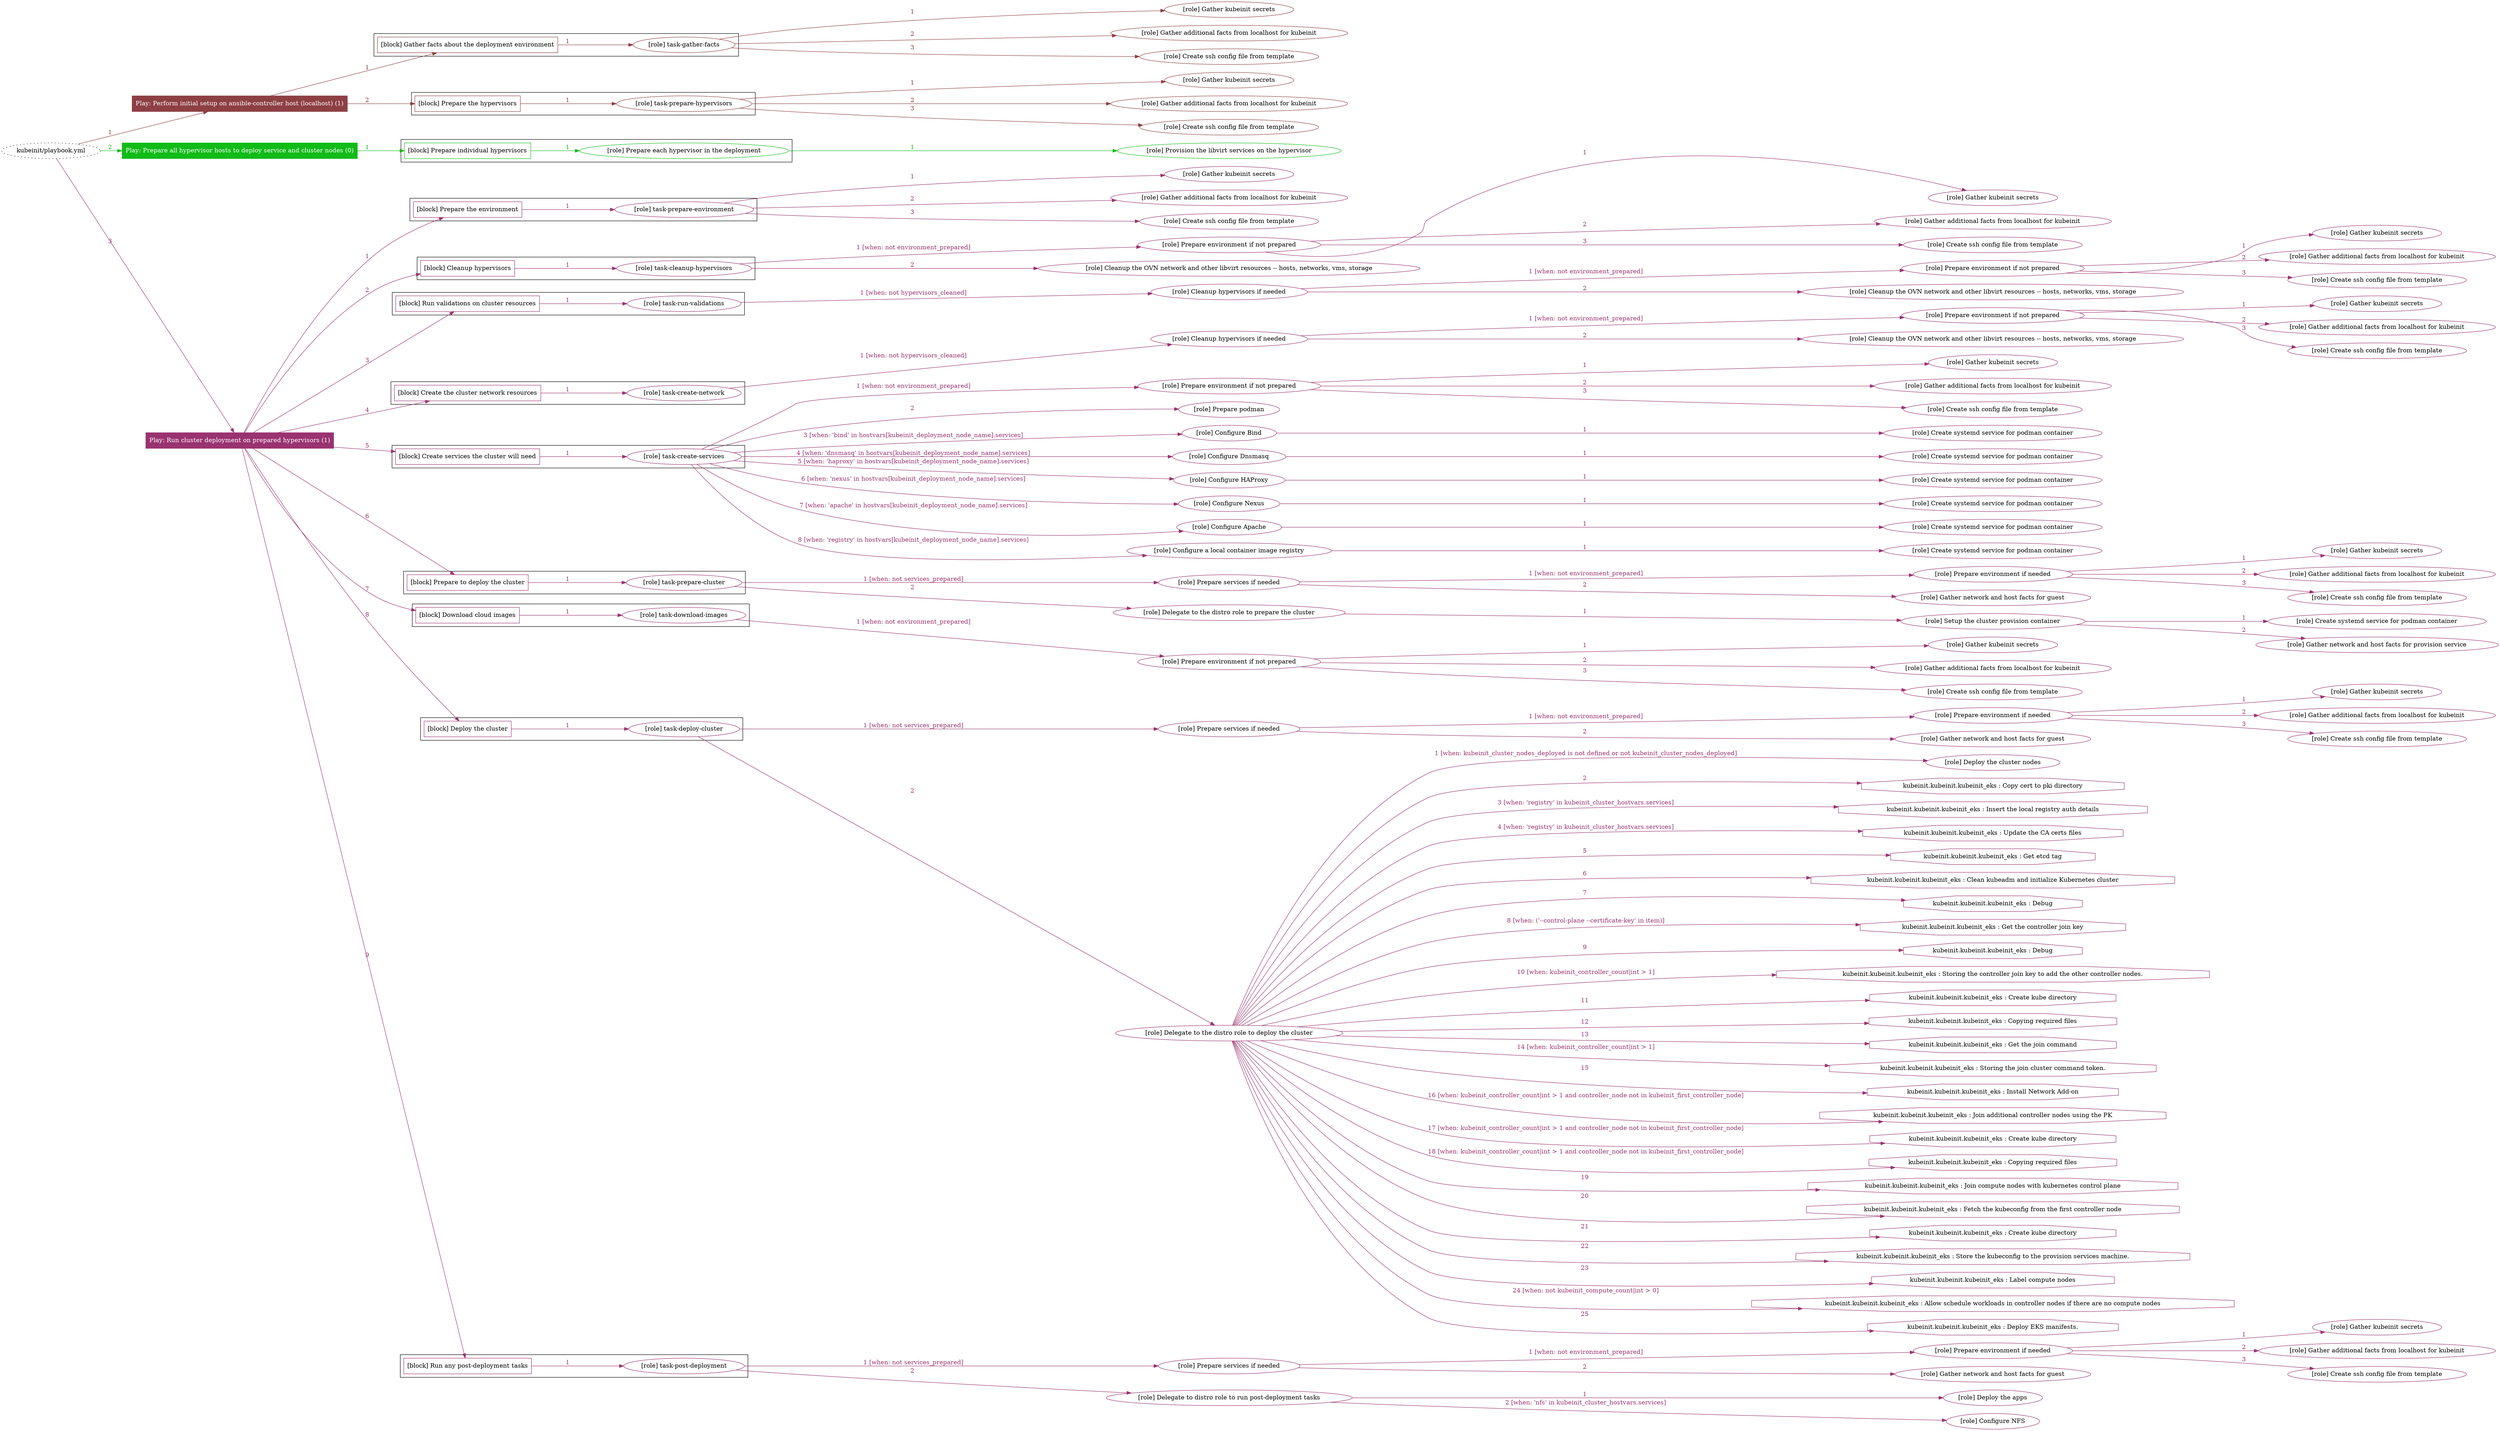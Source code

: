digraph {
	graph [concentrate=true ordering=in rankdir=LR ratio=fill]
	edge [esep=5 sep=10]
	"kubeinit/playbook.yml" [id=root_node style=dotted]
	play_8cebfc93 [label="Play: Perform initial setup on ansible-controller host (localhost) (1)" color="#8d3f44" fontcolor="#ffffff" id=play_8cebfc93 shape=box style=filled tooltip=localhost]
	"kubeinit/playbook.yml" -> play_8cebfc93 [label="1 " color="#8d3f44" fontcolor="#8d3f44" id=edge_aa79e322 labeltooltip="1 " tooltip="1 "]
	subgraph "Gather kubeinit secrets" {
		role_e3bf7529 [label="[role] Gather kubeinit secrets" color="#8d3f44" id=role_e3bf7529 tooltip="Gather kubeinit secrets"]
	}
	subgraph "Gather additional facts from localhost for kubeinit" {
		role_60014c57 [label="[role] Gather additional facts from localhost for kubeinit" color="#8d3f44" id=role_60014c57 tooltip="Gather additional facts from localhost for kubeinit"]
	}
	subgraph "Create ssh config file from template" {
		role_2c3c4700 [label="[role] Create ssh config file from template" color="#8d3f44" id=role_2c3c4700 tooltip="Create ssh config file from template"]
	}
	subgraph "task-gather-facts" {
		role_2f57fa19 [label="[role] task-gather-facts" color="#8d3f44" id=role_2f57fa19 tooltip="task-gather-facts"]
		role_2f57fa19 -> role_e3bf7529 [label="1 " color="#8d3f44" fontcolor="#8d3f44" id=edge_8267be0a labeltooltip="1 " tooltip="1 "]
		role_2f57fa19 -> role_60014c57 [label="2 " color="#8d3f44" fontcolor="#8d3f44" id=edge_135ddcb2 labeltooltip="2 " tooltip="2 "]
		role_2f57fa19 -> role_2c3c4700 [label="3 " color="#8d3f44" fontcolor="#8d3f44" id=edge_8e43863a labeltooltip="3 " tooltip="3 "]
	}
	subgraph "Gather kubeinit secrets" {
		role_c3082c94 [label="[role] Gather kubeinit secrets" color="#8d3f44" id=role_c3082c94 tooltip="Gather kubeinit secrets"]
	}
	subgraph "Gather additional facts from localhost for kubeinit" {
		role_d64b4142 [label="[role] Gather additional facts from localhost for kubeinit" color="#8d3f44" id=role_d64b4142 tooltip="Gather additional facts from localhost for kubeinit"]
	}
	subgraph "Create ssh config file from template" {
		role_13a70215 [label="[role] Create ssh config file from template" color="#8d3f44" id=role_13a70215 tooltip="Create ssh config file from template"]
	}
	subgraph "task-prepare-hypervisors" {
		role_03f5c6ba [label="[role] task-prepare-hypervisors" color="#8d3f44" id=role_03f5c6ba tooltip="task-prepare-hypervisors"]
		role_03f5c6ba -> role_c3082c94 [label="1 " color="#8d3f44" fontcolor="#8d3f44" id=edge_0d717cf4 labeltooltip="1 " tooltip="1 "]
		role_03f5c6ba -> role_d64b4142 [label="2 " color="#8d3f44" fontcolor="#8d3f44" id=edge_084cf6be labeltooltip="2 " tooltip="2 "]
		role_03f5c6ba -> role_13a70215 [label="3 " color="#8d3f44" fontcolor="#8d3f44" id=edge_8d3addf6 labeltooltip="3 " tooltip="3 "]
	}
	subgraph "Play: Perform initial setup on ansible-controller host (localhost) (1)" {
		play_8cebfc93 -> block_6317418c [label=1 color="#8d3f44" fontcolor="#8d3f44" id=edge_a8771442 labeltooltip=1 tooltip=1]
		subgraph cluster_block_6317418c {
			block_6317418c [label="[block] Gather facts about the deployment environment" color="#8d3f44" id=block_6317418c labeltooltip="Gather facts about the deployment environment" shape=box tooltip="Gather facts about the deployment environment"]
			block_6317418c -> role_2f57fa19 [label="1 " color="#8d3f44" fontcolor="#8d3f44" id=edge_1a4c782a labeltooltip="1 " tooltip="1 "]
		}
		play_8cebfc93 -> block_ea9783ad [label=2 color="#8d3f44" fontcolor="#8d3f44" id=edge_270676e0 labeltooltip=2 tooltip=2]
		subgraph cluster_block_ea9783ad {
			block_ea9783ad [label="[block] Prepare the hypervisors" color="#8d3f44" id=block_ea9783ad labeltooltip="Prepare the hypervisors" shape=box tooltip="Prepare the hypervisors"]
			block_ea9783ad -> role_03f5c6ba [label="1 " color="#8d3f44" fontcolor="#8d3f44" id=edge_f053d065 labeltooltip="1 " tooltip="1 "]
		}
	}
	play_1558cff3 [label="Play: Prepare all hypervisor hosts to deploy service and cluster nodes (0)" color="#11bb18" fontcolor="#ffffff" id=play_1558cff3 shape=box style=filled tooltip="Play: Prepare all hypervisor hosts to deploy service and cluster nodes (0)"]
	"kubeinit/playbook.yml" -> play_1558cff3 [label="2 " color="#11bb18" fontcolor="#11bb18" id=edge_329ee0ba labeltooltip="2 " tooltip="2 "]
	subgraph "Provision the libvirt services on the hypervisor" {
		role_809cd7a0 [label="[role] Provision the libvirt services on the hypervisor" color="#11bb18" id=role_809cd7a0 tooltip="Provision the libvirt services on the hypervisor"]
	}
	subgraph "Prepare each hypervisor in the deployment" {
		role_a2422d49 [label="[role] Prepare each hypervisor in the deployment" color="#11bb18" id=role_a2422d49 tooltip="Prepare each hypervisor in the deployment"]
		role_a2422d49 -> role_809cd7a0 [label="1 " color="#11bb18" fontcolor="#11bb18" id=edge_ac1c941e labeltooltip="1 " tooltip="1 "]
	}
	subgraph "Play: Prepare all hypervisor hosts to deploy service and cluster nodes (0)" {
		play_1558cff3 -> block_af47ed3b [label=1 color="#11bb18" fontcolor="#11bb18" id=edge_023d8774 labeltooltip=1 tooltip=1]
		subgraph cluster_block_af47ed3b {
			block_af47ed3b [label="[block] Prepare individual hypervisors" color="#11bb18" id=block_af47ed3b labeltooltip="Prepare individual hypervisors" shape=box tooltip="Prepare individual hypervisors"]
			block_af47ed3b -> role_a2422d49 [label="1 " color="#11bb18" fontcolor="#11bb18" id=edge_5cb3d322 labeltooltip="1 " tooltip="1 "]
		}
	}
	play_ca3a4fae [label="Play: Run cluster deployment on prepared hypervisors (1)" color="#993370" fontcolor="#ffffff" id=play_ca3a4fae shape=box style=filled tooltip=localhost]
	"kubeinit/playbook.yml" -> play_ca3a4fae [label="3 " color="#993370" fontcolor="#993370" id=edge_b7d9bd13 labeltooltip="3 " tooltip="3 "]
	subgraph "Gather kubeinit secrets" {
		role_aee1df80 [label="[role] Gather kubeinit secrets" color="#993370" id=role_aee1df80 tooltip="Gather kubeinit secrets"]
	}
	subgraph "Gather additional facts from localhost for kubeinit" {
		role_987db48f [label="[role] Gather additional facts from localhost for kubeinit" color="#993370" id=role_987db48f tooltip="Gather additional facts from localhost for kubeinit"]
	}
	subgraph "Create ssh config file from template" {
		role_94a50005 [label="[role] Create ssh config file from template" color="#993370" id=role_94a50005 tooltip="Create ssh config file from template"]
	}
	subgraph "task-prepare-environment" {
		role_8da2d528 [label="[role] task-prepare-environment" color="#993370" id=role_8da2d528 tooltip="task-prepare-environment"]
		role_8da2d528 -> role_aee1df80 [label="1 " color="#993370" fontcolor="#993370" id=edge_4acb41bd labeltooltip="1 " tooltip="1 "]
		role_8da2d528 -> role_987db48f [label="2 " color="#993370" fontcolor="#993370" id=edge_10b568ae labeltooltip="2 " tooltip="2 "]
		role_8da2d528 -> role_94a50005 [label="3 " color="#993370" fontcolor="#993370" id=edge_2f6a383f labeltooltip="3 " tooltip="3 "]
	}
	subgraph "Gather kubeinit secrets" {
		role_afd7071a [label="[role] Gather kubeinit secrets" color="#993370" id=role_afd7071a tooltip="Gather kubeinit secrets"]
	}
	subgraph "Gather additional facts from localhost for kubeinit" {
		role_2a96b747 [label="[role] Gather additional facts from localhost for kubeinit" color="#993370" id=role_2a96b747 tooltip="Gather additional facts from localhost for kubeinit"]
	}
	subgraph "Create ssh config file from template" {
		role_7fcf7acb [label="[role] Create ssh config file from template" color="#993370" id=role_7fcf7acb tooltip="Create ssh config file from template"]
	}
	subgraph "Prepare environment if not prepared" {
		role_d5dd5b91 [label="[role] Prepare environment if not prepared" color="#993370" id=role_d5dd5b91 tooltip="Prepare environment if not prepared"]
		role_d5dd5b91 -> role_afd7071a [label="1 " color="#993370" fontcolor="#993370" id=edge_736f36af labeltooltip="1 " tooltip="1 "]
		role_d5dd5b91 -> role_2a96b747 [label="2 " color="#993370" fontcolor="#993370" id=edge_0b4f4184 labeltooltip="2 " tooltip="2 "]
		role_d5dd5b91 -> role_7fcf7acb [label="3 " color="#993370" fontcolor="#993370" id=edge_7eed55aa labeltooltip="3 " tooltip="3 "]
	}
	subgraph "Cleanup the OVN network and other libvirt resources -- hosts, networks, vms, storage" {
		role_296eed2e [label="[role] Cleanup the OVN network and other libvirt resources -- hosts, networks, vms, storage" color="#993370" id=role_296eed2e tooltip="Cleanup the OVN network and other libvirt resources -- hosts, networks, vms, storage"]
	}
	subgraph "task-cleanup-hypervisors" {
		role_c8553c65 [label="[role] task-cleanup-hypervisors" color="#993370" id=role_c8553c65 tooltip="task-cleanup-hypervisors"]
		role_c8553c65 -> role_d5dd5b91 [label="1 [when: not environment_prepared]" color="#993370" fontcolor="#993370" id=edge_b9e3f77b labeltooltip="1 [when: not environment_prepared]" tooltip="1 [when: not environment_prepared]"]
		role_c8553c65 -> role_296eed2e [label="2 " color="#993370" fontcolor="#993370" id=edge_e978511b labeltooltip="2 " tooltip="2 "]
	}
	subgraph "Gather kubeinit secrets" {
		role_da525495 [label="[role] Gather kubeinit secrets" color="#993370" id=role_da525495 tooltip="Gather kubeinit secrets"]
	}
	subgraph "Gather additional facts from localhost for kubeinit" {
		role_53c24519 [label="[role] Gather additional facts from localhost for kubeinit" color="#993370" id=role_53c24519 tooltip="Gather additional facts from localhost for kubeinit"]
	}
	subgraph "Create ssh config file from template" {
		role_f3d4ebcb [label="[role] Create ssh config file from template" color="#993370" id=role_f3d4ebcb tooltip="Create ssh config file from template"]
	}
	subgraph "Prepare environment if not prepared" {
		role_1f218605 [label="[role] Prepare environment if not prepared" color="#993370" id=role_1f218605 tooltip="Prepare environment if not prepared"]
		role_1f218605 -> role_da525495 [label="1 " color="#993370" fontcolor="#993370" id=edge_2ea733ab labeltooltip="1 " tooltip="1 "]
		role_1f218605 -> role_53c24519 [label="2 " color="#993370" fontcolor="#993370" id=edge_a8b61d09 labeltooltip="2 " tooltip="2 "]
		role_1f218605 -> role_f3d4ebcb [label="3 " color="#993370" fontcolor="#993370" id=edge_86477821 labeltooltip="3 " tooltip="3 "]
	}
	subgraph "Cleanup the OVN network and other libvirt resources -- hosts, networks, vms, storage" {
		role_ec098cd9 [label="[role] Cleanup the OVN network and other libvirt resources -- hosts, networks, vms, storage" color="#993370" id=role_ec098cd9 tooltip="Cleanup the OVN network and other libvirt resources -- hosts, networks, vms, storage"]
	}
	subgraph "Cleanup hypervisors if needed" {
		role_e622773c [label="[role] Cleanup hypervisors if needed" color="#993370" id=role_e622773c tooltip="Cleanup hypervisors if needed"]
		role_e622773c -> role_1f218605 [label="1 [when: not environment_prepared]" color="#993370" fontcolor="#993370" id=edge_2c6145be labeltooltip="1 [when: not environment_prepared]" tooltip="1 [when: not environment_prepared]"]
		role_e622773c -> role_ec098cd9 [label="2 " color="#993370" fontcolor="#993370" id=edge_121cde86 labeltooltip="2 " tooltip="2 "]
	}
	subgraph "task-run-validations" {
		role_f85112ce [label="[role] task-run-validations" color="#993370" id=role_f85112ce tooltip="task-run-validations"]
		role_f85112ce -> role_e622773c [label="1 [when: not hypervisors_cleaned]" color="#993370" fontcolor="#993370" id=edge_e425b609 labeltooltip="1 [when: not hypervisors_cleaned]" tooltip="1 [when: not hypervisors_cleaned]"]
	}
	subgraph "Gather kubeinit secrets" {
		role_3931addf [label="[role] Gather kubeinit secrets" color="#993370" id=role_3931addf tooltip="Gather kubeinit secrets"]
	}
	subgraph "Gather additional facts from localhost for kubeinit" {
		role_092fdd24 [label="[role] Gather additional facts from localhost for kubeinit" color="#993370" id=role_092fdd24 tooltip="Gather additional facts from localhost for kubeinit"]
	}
	subgraph "Create ssh config file from template" {
		role_be37cce1 [label="[role] Create ssh config file from template" color="#993370" id=role_be37cce1 tooltip="Create ssh config file from template"]
	}
	subgraph "Prepare environment if not prepared" {
		role_22ff312d [label="[role] Prepare environment if not prepared" color="#993370" id=role_22ff312d tooltip="Prepare environment if not prepared"]
		role_22ff312d -> role_3931addf [label="1 " color="#993370" fontcolor="#993370" id=edge_00c6a42f labeltooltip="1 " tooltip="1 "]
		role_22ff312d -> role_092fdd24 [label="2 " color="#993370" fontcolor="#993370" id=edge_b0abb494 labeltooltip="2 " tooltip="2 "]
		role_22ff312d -> role_be37cce1 [label="3 " color="#993370" fontcolor="#993370" id=edge_33f9b247 labeltooltip="3 " tooltip="3 "]
	}
	subgraph "Cleanup the OVN network and other libvirt resources -- hosts, networks, vms, storage" {
		role_1e765ee2 [label="[role] Cleanup the OVN network and other libvirt resources -- hosts, networks, vms, storage" color="#993370" id=role_1e765ee2 tooltip="Cleanup the OVN network and other libvirt resources -- hosts, networks, vms, storage"]
	}
	subgraph "Cleanup hypervisors if needed" {
		role_ee4e948d [label="[role] Cleanup hypervisors if needed" color="#993370" id=role_ee4e948d tooltip="Cleanup hypervisors if needed"]
		role_ee4e948d -> role_22ff312d [label="1 [when: not environment_prepared]" color="#993370" fontcolor="#993370" id=edge_9c14484f labeltooltip="1 [when: not environment_prepared]" tooltip="1 [when: not environment_prepared]"]
		role_ee4e948d -> role_1e765ee2 [label="2 " color="#993370" fontcolor="#993370" id=edge_66d8ff3d labeltooltip="2 " tooltip="2 "]
	}
	subgraph "task-create-network" {
		role_84ca08f1 [label="[role] task-create-network" color="#993370" id=role_84ca08f1 tooltip="task-create-network"]
		role_84ca08f1 -> role_ee4e948d [label="1 [when: not hypervisors_cleaned]" color="#993370" fontcolor="#993370" id=edge_7818bf88 labeltooltip="1 [when: not hypervisors_cleaned]" tooltip="1 [when: not hypervisors_cleaned]"]
	}
	subgraph "Gather kubeinit secrets" {
		role_55ad8f3c [label="[role] Gather kubeinit secrets" color="#993370" id=role_55ad8f3c tooltip="Gather kubeinit secrets"]
	}
	subgraph "Gather additional facts from localhost for kubeinit" {
		role_11c01391 [label="[role] Gather additional facts from localhost for kubeinit" color="#993370" id=role_11c01391 tooltip="Gather additional facts from localhost for kubeinit"]
	}
	subgraph "Create ssh config file from template" {
		role_f8635c36 [label="[role] Create ssh config file from template" color="#993370" id=role_f8635c36 tooltip="Create ssh config file from template"]
	}
	subgraph "Prepare environment if not prepared" {
		role_f96fbc0c [label="[role] Prepare environment if not prepared" color="#993370" id=role_f96fbc0c tooltip="Prepare environment if not prepared"]
		role_f96fbc0c -> role_55ad8f3c [label="1 " color="#993370" fontcolor="#993370" id=edge_b882d327 labeltooltip="1 " tooltip="1 "]
		role_f96fbc0c -> role_11c01391 [label="2 " color="#993370" fontcolor="#993370" id=edge_fce55408 labeltooltip="2 " tooltip="2 "]
		role_f96fbc0c -> role_f8635c36 [label="3 " color="#993370" fontcolor="#993370" id=edge_6a56fa36 labeltooltip="3 " tooltip="3 "]
	}
	subgraph "Prepare podman" {
		role_b677f35c [label="[role] Prepare podman" color="#993370" id=role_b677f35c tooltip="Prepare podman"]
	}
	subgraph "Create systemd service for podman container" {
		role_a80cb564 [label="[role] Create systemd service for podman container" color="#993370" id=role_a80cb564 tooltip="Create systemd service for podman container"]
	}
	subgraph "Configure Bind" {
		role_c5117d89 [label="[role] Configure Bind" color="#993370" id=role_c5117d89 tooltip="Configure Bind"]
		role_c5117d89 -> role_a80cb564 [label="1 " color="#993370" fontcolor="#993370" id=edge_f3dd0824 labeltooltip="1 " tooltip="1 "]
	}
	subgraph "Create systemd service for podman container" {
		role_cf936ce7 [label="[role] Create systemd service for podman container" color="#993370" id=role_cf936ce7 tooltip="Create systemd service for podman container"]
	}
	subgraph "Configure Dnsmasq" {
		role_219e9818 [label="[role] Configure Dnsmasq" color="#993370" id=role_219e9818 tooltip="Configure Dnsmasq"]
		role_219e9818 -> role_cf936ce7 [label="1 " color="#993370" fontcolor="#993370" id=edge_39cea2ec labeltooltip="1 " tooltip="1 "]
	}
	subgraph "Create systemd service for podman container" {
		role_2aa036b1 [label="[role] Create systemd service for podman container" color="#993370" id=role_2aa036b1 tooltip="Create systemd service for podman container"]
	}
	subgraph "Configure HAProxy" {
		role_82bb5b60 [label="[role] Configure HAProxy" color="#993370" id=role_82bb5b60 tooltip="Configure HAProxy"]
		role_82bb5b60 -> role_2aa036b1 [label="1 " color="#993370" fontcolor="#993370" id=edge_d3c9501f labeltooltip="1 " tooltip="1 "]
	}
	subgraph "Create systemd service for podman container" {
		role_57599f62 [label="[role] Create systemd service for podman container" color="#993370" id=role_57599f62 tooltip="Create systemd service for podman container"]
	}
	subgraph "Configure Nexus" {
		role_4b782ecb [label="[role] Configure Nexus" color="#993370" id=role_4b782ecb tooltip="Configure Nexus"]
		role_4b782ecb -> role_57599f62 [label="1 " color="#993370" fontcolor="#993370" id=edge_431563b1 labeltooltip="1 " tooltip="1 "]
	}
	subgraph "Create systemd service for podman container" {
		role_68c6ad78 [label="[role] Create systemd service for podman container" color="#993370" id=role_68c6ad78 tooltip="Create systemd service for podman container"]
	}
	subgraph "Configure Apache" {
		role_22b0b03e [label="[role] Configure Apache" color="#993370" id=role_22b0b03e tooltip="Configure Apache"]
		role_22b0b03e -> role_68c6ad78 [label="1 " color="#993370" fontcolor="#993370" id=edge_10212b5c labeltooltip="1 " tooltip="1 "]
	}
	subgraph "Create systemd service for podman container" {
		role_ba527d8c [label="[role] Create systemd service for podman container" color="#993370" id=role_ba527d8c tooltip="Create systemd service for podman container"]
	}
	subgraph "Configure a local container image registry" {
		role_1d52eeb3 [label="[role] Configure a local container image registry" color="#993370" id=role_1d52eeb3 tooltip="Configure a local container image registry"]
		role_1d52eeb3 -> role_ba527d8c [label="1 " color="#993370" fontcolor="#993370" id=edge_4a0c02ec labeltooltip="1 " tooltip="1 "]
	}
	subgraph "task-create-services" {
		role_f68dff9f [label="[role] task-create-services" color="#993370" id=role_f68dff9f tooltip="task-create-services"]
		role_f68dff9f -> role_f96fbc0c [label="1 [when: not environment_prepared]" color="#993370" fontcolor="#993370" id=edge_e7f153c4 labeltooltip="1 [when: not environment_prepared]" tooltip="1 [when: not environment_prepared]"]
		role_f68dff9f -> role_b677f35c [label="2 " color="#993370" fontcolor="#993370" id=edge_d178d294 labeltooltip="2 " tooltip="2 "]
		role_f68dff9f -> role_c5117d89 [label="3 [when: 'bind' in hostvars[kubeinit_deployment_node_name].services]" color="#993370" fontcolor="#993370" id=edge_980f13b4 labeltooltip="3 [when: 'bind' in hostvars[kubeinit_deployment_node_name].services]" tooltip="3 [when: 'bind' in hostvars[kubeinit_deployment_node_name].services]"]
		role_f68dff9f -> role_219e9818 [label="4 [when: 'dnsmasq' in hostvars[kubeinit_deployment_node_name].services]" color="#993370" fontcolor="#993370" id=edge_a0afcb05 labeltooltip="4 [when: 'dnsmasq' in hostvars[kubeinit_deployment_node_name].services]" tooltip="4 [when: 'dnsmasq' in hostvars[kubeinit_deployment_node_name].services]"]
		role_f68dff9f -> role_82bb5b60 [label="5 [when: 'haproxy' in hostvars[kubeinit_deployment_node_name].services]" color="#993370" fontcolor="#993370" id=edge_d6d412e8 labeltooltip="5 [when: 'haproxy' in hostvars[kubeinit_deployment_node_name].services]" tooltip="5 [when: 'haproxy' in hostvars[kubeinit_deployment_node_name].services]"]
		role_f68dff9f -> role_4b782ecb [label="6 [when: 'nexus' in hostvars[kubeinit_deployment_node_name].services]" color="#993370" fontcolor="#993370" id=edge_7358e6ae labeltooltip="6 [when: 'nexus' in hostvars[kubeinit_deployment_node_name].services]" tooltip="6 [when: 'nexus' in hostvars[kubeinit_deployment_node_name].services]"]
		role_f68dff9f -> role_22b0b03e [label="7 [when: 'apache' in hostvars[kubeinit_deployment_node_name].services]" color="#993370" fontcolor="#993370" id=edge_a063ec4a labeltooltip="7 [when: 'apache' in hostvars[kubeinit_deployment_node_name].services]" tooltip="7 [when: 'apache' in hostvars[kubeinit_deployment_node_name].services]"]
		role_f68dff9f -> role_1d52eeb3 [label="8 [when: 'registry' in hostvars[kubeinit_deployment_node_name].services]" color="#993370" fontcolor="#993370" id=edge_2a78fe08 labeltooltip="8 [when: 'registry' in hostvars[kubeinit_deployment_node_name].services]" tooltip="8 [when: 'registry' in hostvars[kubeinit_deployment_node_name].services]"]
	}
	subgraph "Gather kubeinit secrets" {
		role_957e02a5 [label="[role] Gather kubeinit secrets" color="#993370" id=role_957e02a5 tooltip="Gather kubeinit secrets"]
	}
	subgraph "Gather additional facts from localhost for kubeinit" {
		role_bdec1c51 [label="[role] Gather additional facts from localhost for kubeinit" color="#993370" id=role_bdec1c51 tooltip="Gather additional facts from localhost for kubeinit"]
	}
	subgraph "Create ssh config file from template" {
		role_e684ea94 [label="[role] Create ssh config file from template" color="#993370" id=role_e684ea94 tooltip="Create ssh config file from template"]
	}
	subgraph "Prepare environment if needed" {
		role_6b3a747b [label="[role] Prepare environment if needed" color="#993370" id=role_6b3a747b tooltip="Prepare environment if needed"]
		role_6b3a747b -> role_957e02a5 [label="1 " color="#993370" fontcolor="#993370" id=edge_22c7320b labeltooltip="1 " tooltip="1 "]
		role_6b3a747b -> role_bdec1c51 [label="2 " color="#993370" fontcolor="#993370" id=edge_e860c323 labeltooltip="2 " tooltip="2 "]
		role_6b3a747b -> role_e684ea94 [label="3 " color="#993370" fontcolor="#993370" id=edge_248a93de labeltooltip="3 " tooltip="3 "]
	}
	subgraph "Gather network and host facts for guest" {
		role_5e395274 [label="[role] Gather network and host facts for guest" color="#993370" id=role_5e395274 tooltip="Gather network and host facts for guest"]
	}
	subgraph "Prepare services if needed" {
		role_87eb1960 [label="[role] Prepare services if needed" color="#993370" id=role_87eb1960 tooltip="Prepare services if needed"]
		role_87eb1960 -> role_6b3a747b [label="1 [when: not environment_prepared]" color="#993370" fontcolor="#993370" id=edge_9d1750ea labeltooltip="1 [when: not environment_prepared]" tooltip="1 [when: not environment_prepared]"]
		role_87eb1960 -> role_5e395274 [label="2 " color="#993370" fontcolor="#993370" id=edge_f896e7c0 labeltooltip="2 " tooltip="2 "]
	}
	subgraph "Create systemd service for podman container" {
		role_d2b2a06f [label="[role] Create systemd service for podman container" color="#993370" id=role_d2b2a06f tooltip="Create systemd service for podman container"]
	}
	subgraph "Gather network and host facts for provision service" {
		role_1635ba26 [label="[role] Gather network and host facts for provision service" color="#993370" id=role_1635ba26 tooltip="Gather network and host facts for provision service"]
	}
	subgraph "Setup the cluster provision container" {
		role_50e2e200 [label="[role] Setup the cluster provision container" color="#993370" id=role_50e2e200 tooltip="Setup the cluster provision container"]
		role_50e2e200 -> role_d2b2a06f [label="1 " color="#993370" fontcolor="#993370" id=edge_4223c810 labeltooltip="1 " tooltip="1 "]
		role_50e2e200 -> role_1635ba26 [label="2 " color="#993370" fontcolor="#993370" id=edge_31bf306d labeltooltip="2 " tooltip="2 "]
	}
	subgraph "Delegate to the distro role to prepare the cluster" {
		role_90c3dc6d [label="[role] Delegate to the distro role to prepare the cluster" color="#993370" id=role_90c3dc6d tooltip="Delegate to the distro role to prepare the cluster"]
		role_90c3dc6d -> role_50e2e200 [label="1 " color="#993370" fontcolor="#993370" id=edge_ad53765e labeltooltip="1 " tooltip="1 "]
	}
	subgraph "task-prepare-cluster" {
		role_d062f47e [label="[role] task-prepare-cluster" color="#993370" id=role_d062f47e tooltip="task-prepare-cluster"]
		role_d062f47e -> role_87eb1960 [label="1 [when: not services_prepared]" color="#993370" fontcolor="#993370" id=edge_2aa281aa labeltooltip="1 [when: not services_prepared]" tooltip="1 [when: not services_prepared]"]
		role_d062f47e -> role_90c3dc6d [label="2 " color="#993370" fontcolor="#993370" id=edge_c6f5e6ff labeltooltip="2 " tooltip="2 "]
	}
	subgraph "Gather kubeinit secrets" {
		role_7bfafc78 [label="[role] Gather kubeinit secrets" color="#993370" id=role_7bfafc78 tooltip="Gather kubeinit secrets"]
	}
	subgraph "Gather additional facts from localhost for kubeinit" {
		role_b0e4b854 [label="[role] Gather additional facts from localhost for kubeinit" color="#993370" id=role_b0e4b854 tooltip="Gather additional facts from localhost for kubeinit"]
	}
	subgraph "Create ssh config file from template" {
		role_820cc997 [label="[role] Create ssh config file from template" color="#993370" id=role_820cc997 tooltip="Create ssh config file from template"]
	}
	subgraph "Prepare environment if not prepared" {
		role_039cec8e [label="[role] Prepare environment if not prepared" color="#993370" id=role_039cec8e tooltip="Prepare environment if not prepared"]
		role_039cec8e -> role_7bfafc78 [label="1 " color="#993370" fontcolor="#993370" id=edge_f2de6ba4 labeltooltip="1 " tooltip="1 "]
		role_039cec8e -> role_b0e4b854 [label="2 " color="#993370" fontcolor="#993370" id=edge_b2b76c05 labeltooltip="2 " tooltip="2 "]
		role_039cec8e -> role_820cc997 [label="3 " color="#993370" fontcolor="#993370" id=edge_6718c4e0 labeltooltip="3 " tooltip="3 "]
	}
	subgraph "task-download-images" {
		role_c851b805 [label="[role] task-download-images" color="#993370" id=role_c851b805 tooltip="task-download-images"]
		role_c851b805 -> role_039cec8e [label="1 [when: not environment_prepared]" color="#993370" fontcolor="#993370" id=edge_d1a2d692 labeltooltip="1 [when: not environment_prepared]" tooltip="1 [when: not environment_prepared]"]
	}
	subgraph "Gather kubeinit secrets" {
		role_de90847d [label="[role] Gather kubeinit secrets" color="#993370" id=role_de90847d tooltip="Gather kubeinit secrets"]
	}
	subgraph "Gather additional facts from localhost for kubeinit" {
		role_7bc2f3e2 [label="[role] Gather additional facts from localhost for kubeinit" color="#993370" id=role_7bc2f3e2 tooltip="Gather additional facts from localhost for kubeinit"]
	}
	subgraph "Create ssh config file from template" {
		role_ab2fab8e [label="[role] Create ssh config file from template" color="#993370" id=role_ab2fab8e tooltip="Create ssh config file from template"]
	}
	subgraph "Prepare environment if needed" {
		role_0e49eb13 [label="[role] Prepare environment if needed" color="#993370" id=role_0e49eb13 tooltip="Prepare environment if needed"]
		role_0e49eb13 -> role_de90847d [label="1 " color="#993370" fontcolor="#993370" id=edge_13aa144b labeltooltip="1 " tooltip="1 "]
		role_0e49eb13 -> role_7bc2f3e2 [label="2 " color="#993370" fontcolor="#993370" id=edge_5689ef5f labeltooltip="2 " tooltip="2 "]
		role_0e49eb13 -> role_ab2fab8e [label="3 " color="#993370" fontcolor="#993370" id=edge_15b10a34 labeltooltip="3 " tooltip="3 "]
	}
	subgraph "Gather network and host facts for guest" {
		role_1f55fe9c [label="[role] Gather network and host facts for guest" color="#993370" id=role_1f55fe9c tooltip="Gather network and host facts for guest"]
	}
	subgraph "Prepare services if needed" {
		role_a3546c1e [label="[role] Prepare services if needed" color="#993370" id=role_a3546c1e tooltip="Prepare services if needed"]
		role_a3546c1e -> role_0e49eb13 [label="1 [when: not environment_prepared]" color="#993370" fontcolor="#993370" id=edge_d989b17d labeltooltip="1 [when: not environment_prepared]" tooltip="1 [when: not environment_prepared]"]
		role_a3546c1e -> role_1f55fe9c [label="2 " color="#993370" fontcolor="#993370" id=edge_ff2171bf labeltooltip="2 " tooltip="2 "]
	}
	subgraph "Deploy the cluster nodes" {
		role_b8b71431 [label="[role] Deploy the cluster nodes" color="#993370" id=role_b8b71431 tooltip="Deploy the cluster nodes"]
	}
	subgraph "Delegate to the distro role to deploy the cluster" {
		role_a7d942d5 [label="[role] Delegate to the distro role to deploy the cluster" color="#993370" id=role_a7d942d5 tooltip="Delegate to the distro role to deploy the cluster"]
		role_a7d942d5 -> role_b8b71431 [label="1 [when: kubeinit_cluster_nodes_deployed is not defined or not kubeinit_cluster_nodes_deployed]" color="#993370" fontcolor="#993370" id=edge_0f6f17cf labeltooltip="1 [when: kubeinit_cluster_nodes_deployed is not defined or not kubeinit_cluster_nodes_deployed]" tooltip="1 [when: kubeinit_cluster_nodes_deployed is not defined or not kubeinit_cluster_nodes_deployed]"]
		task_ad0e515d [label="kubeinit.kubeinit.kubeinit_eks : Copy cert to pki directory" color="#993370" id=task_ad0e515d shape=octagon tooltip="kubeinit.kubeinit.kubeinit_eks : Copy cert to pki directory"]
		role_a7d942d5 -> task_ad0e515d [label="2 " color="#993370" fontcolor="#993370" id=edge_cbad35c2 labeltooltip="2 " tooltip="2 "]
		task_a823a052 [label="kubeinit.kubeinit.kubeinit_eks : Insert the local registry auth details" color="#993370" id=task_a823a052 shape=octagon tooltip="kubeinit.kubeinit.kubeinit_eks : Insert the local registry auth details"]
		role_a7d942d5 -> task_a823a052 [label="3 [when: 'registry' in kubeinit_cluster_hostvars.services]" color="#993370" fontcolor="#993370" id=edge_60a5952b labeltooltip="3 [when: 'registry' in kubeinit_cluster_hostvars.services]" tooltip="3 [when: 'registry' in kubeinit_cluster_hostvars.services]"]
		task_cf5db8d9 [label="kubeinit.kubeinit.kubeinit_eks : Update the CA certs files" color="#993370" id=task_cf5db8d9 shape=octagon tooltip="kubeinit.kubeinit.kubeinit_eks : Update the CA certs files"]
		role_a7d942d5 -> task_cf5db8d9 [label="4 [when: 'registry' in kubeinit_cluster_hostvars.services]" color="#993370" fontcolor="#993370" id=edge_c0367dc9 labeltooltip="4 [when: 'registry' in kubeinit_cluster_hostvars.services]" tooltip="4 [when: 'registry' in kubeinit_cluster_hostvars.services]"]
		task_f0ececa2 [label="kubeinit.kubeinit.kubeinit_eks : Get etcd tag" color="#993370" id=task_f0ececa2 shape=octagon tooltip="kubeinit.kubeinit.kubeinit_eks : Get etcd tag"]
		role_a7d942d5 -> task_f0ececa2 [label="5 " color="#993370" fontcolor="#993370" id=edge_e6d4b7d8 labeltooltip="5 " tooltip="5 "]
		task_f1566d5b [label="kubeinit.kubeinit.kubeinit_eks : Clean kubeadm and initialize Kubernetes cluster" color="#993370" id=task_f1566d5b shape=octagon tooltip="kubeinit.kubeinit.kubeinit_eks : Clean kubeadm and initialize Kubernetes cluster"]
		role_a7d942d5 -> task_f1566d5b [label="6 " color="#993370" fontcolor="#993370" id=edge_d5afbb71 labeltooltip="6 " tooltip="6 "]
		task_6a6101bd [label="kubeinit.kubeinit.kubeinit_eks : Debug" color="#993370" id=task_6a6101bd shape=octagon tooltip="kubeinit.kubeinit.kubeinit_eks : Debug"]
		role_a7d942d5 -> task_6a6101bd [label="7 " color="#993370" fontcolor="#993370" id=edge_0d83578f labeltooltip="7 " tooltip="7 "]
		task_e6b8cc07 [label="kubeinit.kubeinit.kubeinit_eks : Get the controller join key" color="#993370" id=task_e6b8cc07 shape=octagon tooltip="kubeinit.kubeinit.kubeinit_eks : Get the controller join key"]
		role_a7d942d5 -> task_e6b8cc07 [label="8 [when: ('--control-plane --certificate-key' in item)]" color="#993370" fontcolor="#993370" id=edge_88f988cd labeltooltip="8 [when: ('--control-plane --certificate-key' in item)]" tooltip="8 [when: ('--control-plane --certificate-key' in item)]"]
		task_76da3f7c [label="kubeinit.kubeinit.kubeinit_eks : Debug" color="#993370" id=task_76da3f7c shape=octagon tooltip="kubeinit.kubeinit.kubeinit_eks : Debug"]
		role_a7d942d5 -> task_76da3f7c [label="9 " color="#993370" fontcolor="#993370" id=edge_2d29118a labeltooltip="9 " tooltip="9 "]
		task_f2e601f5 [label="kubeinit.kubeinit.kubeinit_eks : Storing the controller join key to add the other controller nodes." color="#993370" id=task_f2e601f5 shape=octagon tooltip="kubeinit.kubeinit.kubeinit_eks : Storing the controller join key to add the other controller nodes."]
		role_a7d942d5 -> task_f2e601f5 [label="10 [when: kubeinit_controller_count|int > 1]" color="#993370" fontcolor="#993370" id=edge_d82083e1 labeltooltip="10 [when: kubeinit_controller_count|int > 1]" tooltip="10 [when: kubeinit_controller_count|int > 1]"]
		task_959398d3 [label="kubeinit.kubeinit.kubeinit_eks : Create kube directory" color="#993370" id=task_959398d3 shape=octagon tooltip="kubeinit.kubeinit.kubeinit_eks : Create kube directory"]
		role_a7d942d5 -> task_959398d3 [label="11 " color="#993370" fontcolor="#993370" id=edge_33245b54 labeltooltip="11 " tooltip="11 "]
		task_fa4e1fa8 [label="kubeinit.kubeinit.kubeinit_eks : Copying required files" color="#993370" id=task_fa4e1fa8 shape=octagon tooltip="kubeinit.kubeinit.kubeinit_eks : Copying required files"]
		role_a7d942d5 -> task_fa4e1fa8 [label="12 " color="#993370" fontcolor="#993370" id=edge_39f9b4e1 labeltooltip="12 " tooltip="12 "]
		task_5ff431f0 [label="kubeinit.kubeinit.kubeinit_eks : Get the join command" color="#993370" id=task_5ff431f0 shape=octagon tooltip="kubeinit.kubeinit.kubeinit_eks : Get the join command"]
		role_a7d942d5 -> task_5ff431f0 [label="13 " color="#993370" fontcolor="#993370" id=edge_175e425b labeltooltip="13 " tooltip="13 "]
		task_9186484c [label="kubeinit.kubeinit.kubeinit_eks : Storing the join cluster command token." color="#993370" id=task_9186484c shape=octagon tooltip="kubeinit.kubeinit.kubeinit_eks : Storing the join cluster command token."]
		role_a7d942d5 -> task_9186484c [label="14 [when: kubeinit_controller_count|int > 1]" color="#993370" fontcolor="#993370" id=edge_592e5005 labeltooltip="14 [when: kubeinit_controller_count|int > 1]" tooltip="14 [when: kubeinit_controller_count|int > 1]"]
		task_a99ff6f2 [label="kubeinit.kubeinit.kubeinit_eks : Install Network Add-on" color="#993370" id=task_a99ff6f2 shape=octagon tooltip="kubeinit.kubeinit.kubeinit_eks : Install Network Add-on"]
		role_a7d942d5 -> task_a99ff6f2 [label="15 " color="#993370" fontcolor="#993370" id=edge_0033157d labeltooltip="15 " tooltip="15 "]
		task_d693075b [label="kubeinit.kubeinit.kubeinit_eks : Join additional controller nodes using the PK" color="#993370" id=task_d693075b shape=octagon tooltip="kubeinit.kubeinit.kubeinit_eks : Join additional controller nodes using the PK"]
		role_a7d942d5 -> task_d693075b [label="16 [when: kubeinit_controller_count|int > 1 and controller_node not in kubeinit_first_controller_node]" color="#993370" fontcolor="#993370" id=edge_cf5b8868 labeltooltip="16 [when: kubeinit_controller_count|int > 1 and controller_node not in kubeinit_first_controller_node]" tooltip="16 [when: kubeinit_controller_count|int > 1 and controller_node not in kubeinit_first_controller_node]"]
		task_b2598337 [label="kubeinit.kubeinit.kubeinit_eks : Create kube directory" color="#993370" id=task_b2598337 shape=octagon tooltip="kubeinit.kubeinit.kubeinit_eks : Create kube directory"]
		role_a7d942d5 -> task_b2598337 [label="17 [when: kubeinit_controller_count|int > 1 and controller_node not in kubeinit_first_controller_node]" color="#993370" fontcolor="#993370" id=edge_0d27b557 labeltooltip="17 [when: kubeinit_controller_count|int > 1 and controller_node not in kubeinit_first_controller_node]" tooltip="17 [when: kubeinit_controller_count|int > 1 and controller_node not in kubeinit_first_controller_node]"]
		task_6a6d468a [label="kubeinit.kubeinit.kubeinit_eks : Copying required files" color="#993370" id=task_6a6d468a shape=octagon tooltip="kubeinit.kubeinit.kubeinit_eks : Copying required files"]
		role_a7d942d5 -> task_6a6d468a [label="18 [when: kubeinit_controller_count|int > 1 and controller_node not in kubeinit_first_controller_node]" color="#993370" fontcolor="#993370" id=edge_2722950f labeltooltip="18 [when: kubeinit_controller_count|int > 1 and controller_node not in kubeinit_first_controller_node]" tooltip="18 [when: kubeinit_controller_count|int > 1 and controller_node not in kubeinit_first_controller_node]"]
		task_2ff9a10b [label="kubeinit.kubeinit.kubeinit_eks : Join compute nodes with kubernetes control plane" color="#993370" id=task_2ff9a10b shape=octagon tooltip="kubeinit.kubeinit.kubeinit_eks : Join compute nodes with kubernetes control plane"]
		role_a7d942d5 -> task_2ff9a10b [label="19 " color="#993370" fontcolor="#993370" id=edge_6534f109 labeltooltip="19 " tooltip="19 "]
		task_21e77d79 [label="kubeinit.kubeinit.kubeinit_eks : Fetch the kubeconfig from the first controller node" color="#993370" id=task_21e77d79 shape=octagon tooltip="kubeinit.kubeinit.kubeinit_eks : Fetch the kubeconfig from the first controller node"]
		role_a7d942d5 -> task_21e77d79 [label="20 " color="#993370" fontcolor="#993370" id=edge_72b91351 labeltooltip="20 " tooltip="20 "]
		task_014541e2 [label="kubeinit.kubeinit.kubeinit_eks : Create kube directory" color="#993370" id=task_014541e2 shape=octagon tooltip="kubeinit.kubeinit.kubeinit_eks : Create kube directory"]
		role_a7d942d5 -> task_014541e2 [label="21 " color="#993370" fontcolor="#993370" id=edge_91c03f81 labeltooltip="21 " tooltip="21 "]
		task_c8838a3e [label="kubeinit.kubeinit.kubeinit_eks : Store the kubeconfig to the provision services machine." color="#993370" id=task_c8838a3e shape=octagon tooltip="kubeinit.kubeinit.kubeinit_eks : Store the kubeconfig to the provision services machine."]
		role_a7d942d5 -> task_c8838a3e [label="22 " color="#993370" fontcolor="#993370" id=edge_c99e5a6b labeltooltip="22 " tooltip="22 "]
		task_df56d9e0 [label="kubeinit.kubeinit.kubeinit_eks : Label compute nodes" color="#993370" id=task_df56d9e0 shape=octagon tooltip="kubeinit.kubeinit.kubeinit_eks : Label compute nodes"]
		role_a7d942d5 -> task_df56d9e0 [label="23 " color="#993370" fontcolor="#993370" id=edge_24db490e labeltooltip="23 " tooltip="23 "]
		task_a1a5a039 [label="kubeinit.kubeinit.kubeinit_eks : Allow schedule workloads in controller nodes if there are no compute nodes" color="#993370" id=task_a1a5a039 shape=octagon tooltip="kubeinit.kubeinit.kubeinit_eks : Allow schedule workloads in controller nodes if there are no compute nodes"]
		role_a7d942d5 -> task_a1a5a039 [label="24 [when: not kubeinit_compute_count|int > 0]" color="#993370" fontcolor="#993370" id=edge_7e2e6b03 labeltooltip="24 [when: not kubeinit_compute_count|int > 0]" tooltip="24 [when: not kubeinit_compute_count|int > 0]"]
		task_b3191b52 [label="kubeinit.kubeinit.kubeinit_eks : Deploy EKS manifests." color="#993370" id=task_b3191b52 shape=octagon tooltip="kubeinit.kubeinit.kubeinit_eks : Deploy EKS manifests."]
		role_a7d942d5 -> task_b3191b52 [label="25 " color="#993370" fontcolor="#993370" id=edge_162467a8 labeltooltip="25 " tooltip="25 "]
	}
	subgraph "task-deploy-cluster" {
		role_7eead41f [label="[role] task-deploy-cluster" color="#993370" id=role_7eead41f tooltip="task-deploy-cluster"]
		role_7eead41f -> role_a3546c1e [label="1 [when: not services_prepared]" color="#993370" fontcolor="#993370" id=edge_6ab9c515 labeltooltip="1 [when: not services_prepared]" tooltip="1 [when: not services_prepared]"]
		role_7eead41f -> role_a7d942d5 [label="2 " color="#993370" fontcolor="#993370" id=edge_42c03ebd labeltooltip="2 " tooltip="2 "]
	}
	subgraph "Gather kubeinit secrets" {
		role_33ad0995 [label="[role] Gather kubeinit secrets" color="#993370" id=role_33ad0995 tooltip="Gather kubeinit secrets"]
	}
	subgraph "Gather additional facts from localhost for kubeinit" {
		role_b0b3712c [label="[role] Gather additional facts from localhost for kubeinit" color="#993370" id=role_b0b3712c tooltip="Gather additional facts from localhost for kubeinit"]
	}
	subgraph "Create ssh config file from template" {
		role_a0ac3cdf [label="[role] Create ssh config file from template" color="#993370" id=role_a0ac3cdf tooltip="Create ssh config file from template"]
	}
	subgraph "Prepare environment if needed" {
		role_b6a801e1 [label="[role] Prepare environment if needed" color="#993370" id=role_b6a801e1 tooltip="Prepare environment if needed"]
		role_b6a801e1 -> role_33ad0995 [label="1 " color="#993370" fontcolor="#993370" id=edge_7b08b392 labeltooltip="1 " tooltip="1 "]
		role_b6a801e1 -> role_b0b3712c [label="2 " color="#993370" fontcolor="#993370" id=edge_30160f40 labeltooltip="2 " tooltip="2 "]
		role_b6a801e1 -> role_a0ac3cdf [label="3 " color="#993370" fontcolor="#993370" id=edge_3a7ca76d labeltooltip="3 " tooltip="3 "]
	}
	subgraph "Gather network and host facts for guest" {
		role_1906c9aa [label="[role] Gather network and host facts for guest" color="#993370" id=role_1906c9aa tooltip="Gather network and host facts for guest"]
	}
	subgraph "Prepare services if needed" {
		role_2c8b1f92 [label="[role] Prepare services if needed" color="#993370" id=role_2c8b1f92 tooltip="Prepare services if needed"]
		role_2c8b1f92 -> role_b6a801e1 [label="1 [when: not environment_prepared]" color="#993370" fontcolor="#993370" id=edge_5d639a7e labeltooltip="1 [when: not environment_prepared]" tooltip="1 [when: not environment_prepared]"]
		role_2c8b1f92 -> role_1906c9aa [label="2 " color="#993370" fontcolor="#993370" id=edge_5fe4b1dc labeltooltip="2 " tooltip="2 "]
	}
	subgraph "Deploy the apps" {
		role_01be3954 [label="[role] Deploy the apps" color="#993370" id=role_01be3954 tooltip="Deploy the apps"]
	}
	subgraph "Configure NFS" {
		role_5ac55991 [label="[role] Configure NFS" color="#993370" id=role_5ac55991 tooltip="Configure NFS"]
	}
	subgraph "Delegate to distro role to run post-deployment tasks" {
		role_71313487 [label="[role] Delegate to distro role to run post-deployment tasks" color="#993370" id=role_71313487 tooltip="Delegate to distro role to run post-deployment tasks"]
		role_71313487 -> role_01be3954 [label="1 " color="#993370" fontcolor="#993370" id=edge_1296b616 labeltooltip="1 " tooltip="1 "]
		role_71313487 -> role_5ac55991 [label="2 [when: 'nfs' in kubeinit_cluster_hostvars.services]" color="#993370" fontcolor="#993370" id=edge_540ea0ca labeltooltip="2 [when: 'nfs' in kubeinit_cluster_hostvars.services]" tooltip="2 [when: 'nfs' in kubeinit_cluster_hostvars.services]"]
	}
	subgraph "task-post-deployment" {
		role_3934f014 [label="[role] task-post-deployment" color="#993370" id=role_3934f014 tooltip="task-post-deployment"]
		role_3934f014 -> role_2c8b1f92 [label="1 [when: not services_prepared]" color="#993370" fontcolor="#993370" id=edge_7bf60f80 labeltooltip="1 [when: not services_prepared]" tooltip="1 [when: not services_prepared]"]
		role_3934f014 -> role_71313487 [label="2 " color="#993370" fontcolor="#993370" id=edge_48f81be8 labeltooltip="2 " tooltip="2 "]
	}
	subgraph "Play: Run cluster deployment on prepared hypervisors (1)" {
		play_ca3a4fae -> block_86e93a6b [label=1 color="#993370" fontcolor="#993370" id=edge_f57d2fe8 labeltooltip=1 tooltip=1]
		subgraph cluster_block_86e93a6b {
			block_86e93a6b [label="[block] Prepare the environment" color="#993370" id=block_86e93a6b labeltooltip="Prepare the environment" shape=box tooltip="Prepare the environment"]
			block_86e93a6b -> role_8da2d528 [label="1 " color="#993370" fontcolor="#993370" id=edge_2acf359a labeltooltip="1 " tooltip="1 "]
		}
		play_ca3a4fae -> block_4c638403 [label=2 color="#993370" fontcolor="#993370" id=edge_47953a06 labeltooltip=2 tooltip=2]
		subgraph cluster_block_4c638403 {
			block_4c638403 [label="[block] Cleanup hypervisors" color="#993370" id=block_4c638403 labeltooltip="Cleanup hypervisors" shape=box tooltip="Cleanup hypervisors"]
			block_4c638403 -> role_c8553c65 [label="1 " color="#993370" fontcolor="#993370" id=edge_5883ec16 labeltooltip="1 " tooltip="1 "]
		}
		play_ca3a4fae -> block_0d245125 [label=3 color="#993370" fontcolor="#993370" id=edge_8fda05af labeltooltip=3 tooltip=3]
		subgraph cluster_block_0d245125 {
			block_0d245125 [label="[block] Run validations on cluster resources" color="#993370" id=block_0d245125 labeltooltip="Run validations on cluster resources" shape=box tooltip="Run validations on cluster resources"]
			block_0d245125 -> role_f85112ce [label="1 " color="#993370" fontcolor="#993370" id=edge_71c8ad03 labeltooltip="1 " tooltip="1 "]
		}
		play_ca3a4fae -> block_b55725a1 [label=4 color="#993370" fontcolor="#993370" id=edge_347e4e05 labeltooltip=4 tooltip=4]
		subgraph cluster_block_b55725a1 {
			block_b55725a1 [label="[block] Create the cluster network resources" color="#993370" id=block_b55725a1 labeltooltip="Create the cluster network resources" shape=box tooltip="Create the cluster network resources"]
			block_b55725a1 -> role_84ca08f1 [label="1 " color="#993370" fontcolor="#993370" id=edge_a8a94835 labeltooltip="1 " tooltip="1 "]
		}
		play_ca3a4fae -> block_00cd408a [label=5 color="#993370" fontcolor="#993370" id=edge_ee99aef8 labeltooltip=5 tooltip=5]
		subgraph cluster_block_00cd408a {
			block_00cd408a [label="[block] Create services the cluster will need" color="#993370" id=block_00cd408a labeltooltip="Create services the cluster will need" shape=box tooltip="Create services the cluster will need"]
			block_00cd408a -> role_f68dff9f [label="1 " color="#993370" fontcolor="#993370" id=edge_3ff11b4d labeltooltip="1 " tooltip="1 "]
		}
		play_ca3a4fae -> block_50210b73 [label=6 color="#993370" fontcolor="#993370" id=edge_e01f05d0 labeltooltip=6 tooltip=6]
		subgraph cluster_block_50210b73 {
			block_50210b73 [label="[block] Prepare to deploy the cluster" color="#993370" id=block_50210b73 labeltooltip="Prepare to deploy the cluster" shape=box tooltip="Prepare to deploy the cluster"]
			block_50210b73 -> role_d062f47e [label="1 " color="#993370" fontcolor="#993370" id=edge_56e7d86d labeltooltip="1 " tooltip="1 "]
		}
		play_ca3a4fae -> block_91b2f07a [label=7 color="#993370" fontcolor="#993370" id=edge_d6474457 labeltooltip=7 tooltip=7]
		subgraph cluster_block_91b2f07a {
			block_91b2f07a [label="[block] Download cloud images" color="#993370" id=block_91b2f07a labeltooltip="Download cloud images" shape=box tooltip="Download cloud images"]
			block_91b2f07a -> role_c851b805 [label="1 " color="#993370" fontcolor="#993370" id=edge_09f0d999 labeltooltip="1 " tooltip="1 "]
		}
		play_ca3a4fae -> block_c06a6dc5 [label=8 color="#993370" fontcolor="#993370" id=edge_2025ffab labeltooltip=8 tooltip=8]
		subgraph cluster_block_c06a6dc5 {
			block_c06a6dc5 [label="[block] Deploy the cluster" color="#993370" id=block_c06a6dc5 labeltooltip="Deploy the cluster" shape=box tooltip="Deploy the cluster"]
			block_c06a6dc5 -> role_7eead41f [label="1 " color="#993370" fontcolor="#993370" id=edge_3073b88b labeltooltip="1 " tooltip="1 "]
		}
		play_ca3a4fae -> block_2b755c1e [label=9 color="#993370" fontcolor="#993370" id=edge_02bd1f9f labeltooltip=9 tooltip=9]
		subgraph cluster_block_2b755c1e {
			block_2b755c1e [label="[block] Run any post-deployment tasks" color="#993370" id=block_2b755c1e labeltooltip="Run any post-deployment tasks" shape=box tooltip="Run any post-deployment tasks"]
			block_2b755c1e -> role_3934f014 [label="1 " color="#993370" fontcolor="#993370" id=edge_0073530b labeltooltip="1 " tooltip="1 "]
		}
	}
}
